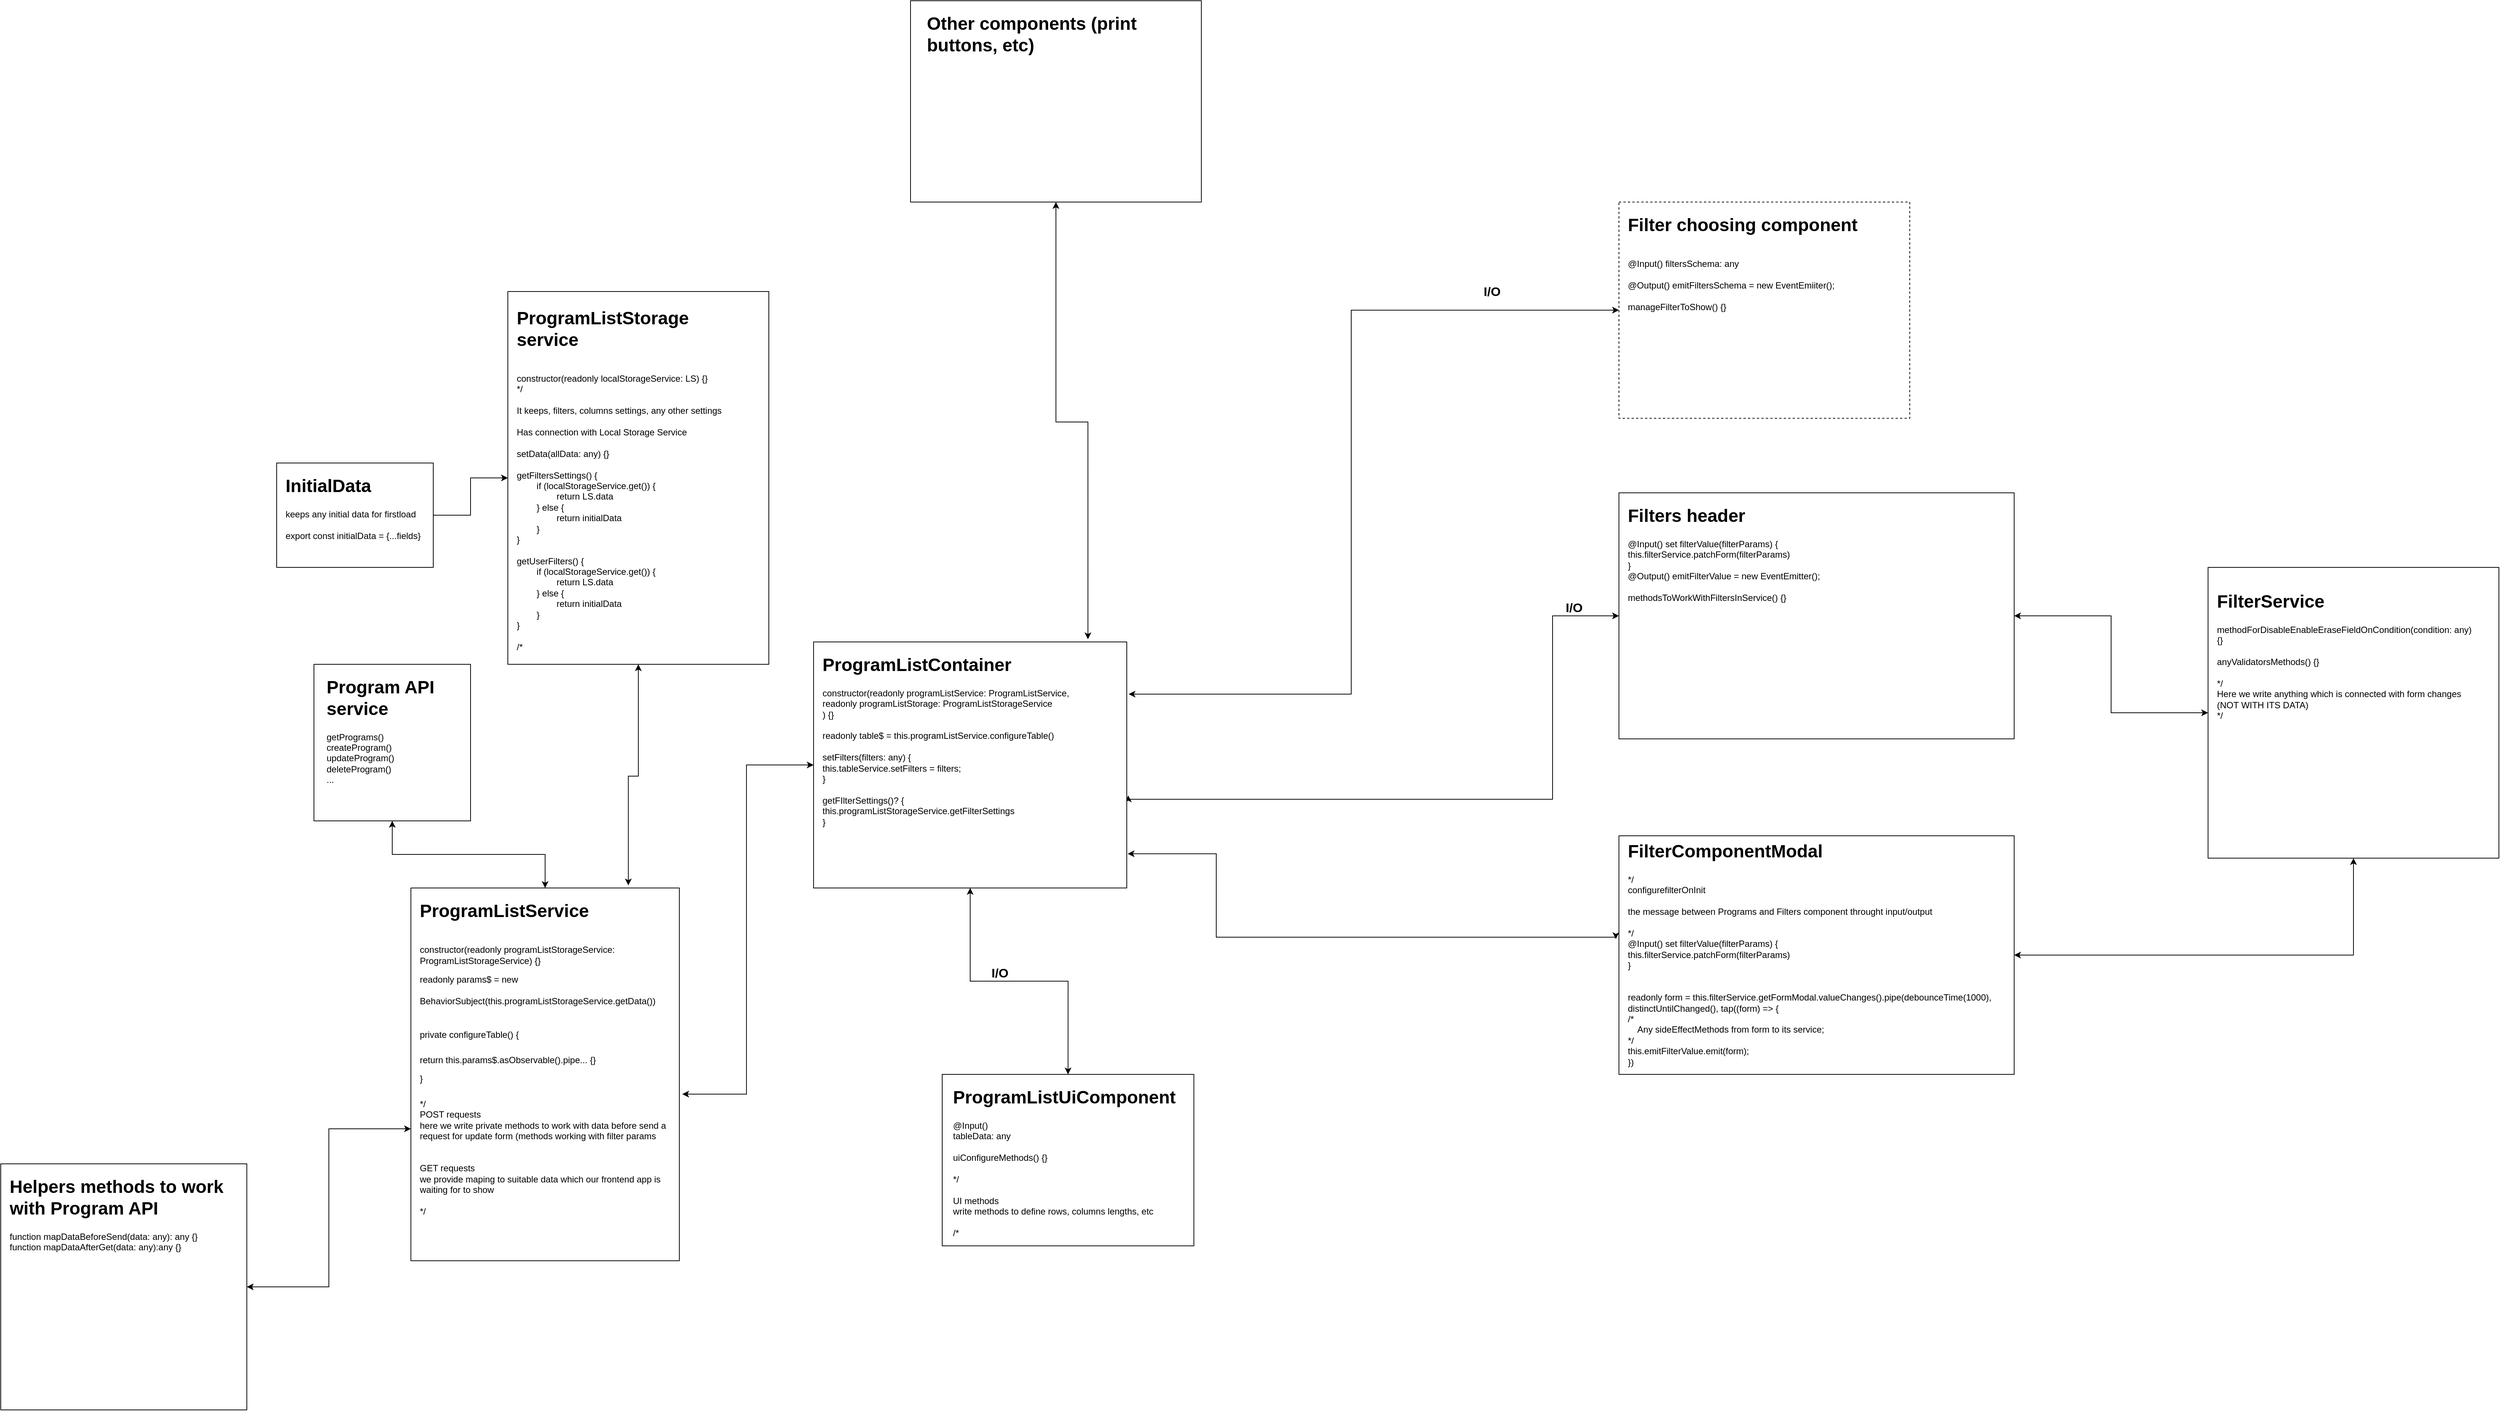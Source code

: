 <mxfile version="24.7.1" type="github">
  <diagram id="C5RBs43oDa-KdzZeNtuy" name="Page-1">
    <mxGraphModel dx="2692" dy="2213" grid="1" gridSize="10" guides="1" tooltips="1" connect="1" arrows="1" fold="1" page="1" pageScale="1" pageWidth="827" pageHeight="1169" math="0" shadow="0">
      <root>
        <mxCell id="WIyWlLk6GJQsqaUBKTNV-0" />
        <mxCell id="WIyWlLk6GJQsqaUBKTNV-1" parent="WIyWlLk6GJQsqaUBKTNV-0" />
        <mxCell id="mHJpHuQM93hfwTMyWl6n-1" value="" style="rounded=0;whiteSpace=wrap;html=1;labelPosition=center;verticalLabelPosition=top;align=center;verticalAlign=bottom;" vertex="1" parent="WIyWlLk6GJQsqaUBKTNV-1">
          <mxGeometry x="442.5" y="450" width="337.5" height="230" as="geometry" />
        </mxCell>
        <mxCell id="mHJpHuQM93hfwTMyWl6n-30" style="edgeStyle=orthogonalEdgeStyle;rounded=0;orthogonalLoop=1;jettySize=auto;html=1;entryX=0.5;entryY=1;entryDx=0;entryDy=0;startArrow=classic;startFill=1;" edge="1" parent="WIyWlLk6GJQsqaUBKTNV-1" source="mHJpHuQM93hfwTMyWl6n-3" target="mHJpHuQM93hfwTMyWl6n-29">
          <mxGeometry relative="1" as="geometry" />
        </mxCell>
        <mxCell id="mHJpHuQM93hfwTMyWl6n-70" style="edgeStyle=orthogonalEdgeStyle;rounded=0;orthogonalLoop=1;jettySize=auto;html=1;entryX=1.003;entryY=0.861;entryDx=0;entryDy=0;entryPerimeter=0;startArrow=classic;startFill=1;exitX=-0.008;exitY=0.433;exitDx=0;exitDy=0;exitPerimeter=0;" edge="1" parent="WIyWlLk6GJQsqaUBKTNV-1" source="mHJpHuQM93hfwTMyWl6n-3" target="mHJpHuQM93hfwTMyWl6n-71">
          <mxGeometry relative="1" as="geometry">
            <mxPoint x="810.44" y="150.0" as="targetPoint" />
            <mxPoint x="1160" y="265.8" as="sourcePoint" />
            <Array as="points">
              <mxPoint x="1346" y="266" />
              <mxPoint x="810" y="266" />
              <mxPoint x="810" y="154" />
            </Array>
          </mxGeometry>
        </mxCell>
        <mxCell id="mHJpHuQM93hfwTMyWl6n-3" value="" style="rounded=0;whiteSpace=wrap;html=1;" vertex="1" parent="WIyWlLk6GJQsqaUBKTNV-1">
          <mxGeometry x="1350" y="130" width="530" height="320" as="geometry" />
        </mxCell>
        <mxCell id="mHJpHuQM93hfwTMyWl6n-20" style="edgeStyle=orthogonalEdgeStyle;rounded=0;orthogonalLoop=1;jettySize=auto;html=1;entryX=0.5;entryY=1;entryDx=0;entryDy=0;startArrow=classic;startFill=1;" edge="1" parent="WIyWlLk6GJQsqaUBKTNV-1" source="mHJpHuQM93hfwTMyWl6n-5" target="mHJpHuQM93hfwTMyWl6n-17">
          <mxGeometry relative="1" as="geometry" />
        </mxCell>
        <mxCell id="mHJpHuQM93hfwTMyWl6n-5" value="&lt;div&gt;&lt;br&gt;&lt;/div&gt;" style="rounded=0;whiteSpace=wrap;html=1;align=center;labelPosition=center;verticalLabelPosition=top;verticalAlign=bottom;" vertex="1" parent="WIyWlLk6GJQsqaUBKTNV-1">
          <mxGeometry x="-270" y="200" width="360" height="500" as="geometry" />
        </mxCell>
        <mxCell id="mHJpHuQM93hfwTMyWl6n-17" value="" style="whiteSpace=wrap;html=1;aspect=fixed;" vertex="1" parent="WIyWlLk6GJQsqaUBKTNV-1">
          <mxGeometry x="-400" y="-100" width="210" height="210" as="geometry" />
        </mxCell>
        <mxCell id="mHJpHuQM93hfwTMyWl6n-18" value="&lt;h1 style=&quot;margin-top: 0px;&quot;&gt;Program API service&lt;/h1&gt;&lt;div&gt;getPrograms()&lt;/div&gt;&lt;div&gt;createProgram()&lt;br&gt;updateProgram()&lt;/div&gt;&lt;div&gt;deleteProgram()&lt;/div&gt;&lt;div&gt;...&lt;/div&gt;" style="text;html=1;whiteSpace=wrap;overflow=hidden;rounded=0;" vertex="1" parent="WIyWlLk6GJQsqaUBKTNV-1">
          <mxGeometry x="-385" y="-90" width="180" height="160" as="geometry" />
        </mxCell>
        <mxCell id="mHJpHuQM93hfwTMyWl6n-21" value="&lt;h1 style=&quot;margin-top: 0px;&quot;&gt;&lt;span style=&quot;background-color: initial;&quot;&gt;ProgramListService&lt;/span&gt;&lt;/h1&gt;&lt;div&gt;&lt;span style=&quot;background-color: initial;&quot;&gt;&lt;br&gt;&lt;/span&gt;&lt;/div&gt;&lt;div&gt;&lt;span style=&quot;background-color: initial;&quot;&gt;constructor(readonly programListStorageService: ProgramListStorageService) {}&lt;/span&gt;&lt;/div&gt;&lt;h1 style=&quot;margin-top: 0px;&quot;&gt;&lt;span style=&quot;font-size: 12px; font-weight: 400;&quot;&gt;readonly params$ = new BehaviorSubject(this.programListStorageService.getData())&lt;/span&gt;&lt;/h1&gt;&lt;h1 style=&quot;margin-top: 0px;&quot;&gt;&lt;span style=&quot;font-size: 12px; font-weight: 400;&quot;&gt;private configureTable() {&lt;/span&gt;&lt;/h1&gt;&lt;div&gt;&lt;span style=&quot;font-size: 12px; font-weight: 400;&quot;&gt;return this.params$.asObservable().pipe... {}&lt;/span&gt;&lt;/div&gt;&lt;h1 style=&quot;margin-top: 0px;&quot;&gt;&lt;span style=&quot;font-size: 12px; font-weight: 400;&quot;&gt;}&lt;/span&gt;&lt;/h1&gt;&lt;div&gt;*/&lt;/div&gt;&lt;div&gt;POST requests&lt;/div&gt;&lt;div&gt;here we write private methods to work with data before send a request for update form (methods working with filter params&lt;/div&gt;&lt;div&gt;&lt;br&gt;&lt;br&gt;GET requests&lt;br&gt;we provide maping to suitable data which our frontend app is waiting for to show&lt;/div&gt;&lt;div&gt;&lt;br&gt;&lt;/div&gt;&lt;div&gt;*/&lt;/div&gt;" style="text;html=1;whiteSpace=wrap;overflow=hidden;rounded=0;" vertex="1" parent="WIyWlLk6GJQsqaUBKTNV-1">
          <mxGeometry x="-260" y="210" width="340" height="450" as="geometry" />
        </mxCell>
        <mxCell id="mHJpHuQM93hfwTMyWl6n-28" value="&lt;h1 style=&quot;margin-top: 0px;&quot;&gt;ProgramListUiComponent&lt;/h1&gt;&lt;div&gt;&lt;span style=&quot;background-color: initial;&quot;&gt;@Input()&lt;br&gt;tableData: any&lt;/span&gt;&lt;/div&gt;&lt;div&gt;&lt;span style=&quot;background-color: initial;&quot;&gt;&lt;br&gt;uiConfigureMethods() {}&lt;/span&gt;&lt;br&gt;&lt;/div&gt;&lt;div&gt;&lt;span style=&quot;background-color: initial;&quot;&gt;&lt;br&gt;&lt;/span&gt;&lt;/div&gt;&lt;div&gt;&lt;span style=&quot;background-color: initial;&quot;&gt;*/&lt;/span&gt;&lt;/div&gt;&lt;div&gt;&lt;span style=&quot;background-color: initial;&quot;&gt;&lt;br&gt;&lt;/span&gt;&lt;/div&gt;&lt;div&gt;UI methods&lt;br&gt;write methods to define rows, columns lengths, etc&lt;span style=&quot;background-color: initial;&quot;&gt;&lt;br&gt;&lt;br&gt;/*&lt;/span&gt;&lt;/div&gt;&lt;div&gt;&lt;br&gt;&lt;/div&gt;&lt;div&gt;&lt;br&gt;&lt;/div&gt;&lt;div&gt;&lt;br&gt;&lt;/div&gt;&lt;div&gt;&lt;br&gt;&lt;/div&gt;&lt;div&gt;&lt;br&gt;&lt;/div&gt;" style="text;html=1;whiteSpace=wrap;overflow=hidden;rounded=0;" vertex="1" parent="WIyWlLk6GJQsqaUBKTNV-1">
          <mxGeometry x="455" y="460" width="315" height="210" as="geometry" />
        </mxCell>
        <mxCell id="mHJpHuQM93hfwTMyWl6n-29" value="" style="whiteSpace=wrap;html=1;aspect=fixed;" vertex="1" parent="WIyWlLk6GJQsqaUBKTNV-1">
          <mxGeometry x="2140" y="-230" width="390" height="390" as="geometry" />
        </mxCell>
        <mxCell id="mHJpHuQM93hfwTMyWl6n-31" value="&lt;h1 style=&quot;margin-top: 0px;&quot;&gt;FilterService&lt;/h1&gt;&lt;div&gt;methodForDisableEnableEraseFieldOnCondition(condition: any) {}&lt;/div&gt;&lt;div&gt;&lt;br&gt;&lt;/div&gt;&lt;div&gt;anyValidatorsMethods() {}&lt;/div&gt;&lt;div&gt;&lt;br&gt;&lt;/div&gt;&lt;div&gt;*/&lt;/div&gt;&lt;div&gt;Here we write anything which is connected with form changes (NOT WITH ITS DATA)&lt;/div&gt;&lt;div&gt;*/&lt;/div&gt;" style="text;html=1;whiteSpace=wrap;overflow=hidden;rounded=0;" vertex="1" parent="WIyWlLk6GJQsqaUBKTNV-1">
          <mxGeometry x="2150" y="-205" width="350" height="340" as="geometry" />
        </mxCell>
        <mxCell id="mHJpHuQM93hfwTMyWl6n-32" value="&lt;h1 style=&quot;margin-top: 0px;&quot;&gt;FilterComponentModal&lt;/h1&gt;&lt;div&gt;*/&lt;/div&gt;&lt;div&gt;configurefilterOnInit&lt;/div&gt;&lt;div&gt;&lt;br&gt;&lt;/div&gt;&lt;div&gt;the message between Programs and Filters component throught input/output&amp;nbsp;&lt;/div&gt;&lt;div&gt;&lt;br&gt;&lt;/div&gt;&lt;div&gt;*/&lt;/div&gt;&lt;div&gt;@Input() set filterValue(filterParams) {&lt;/div&gt;&lt;div&gt;this.filterService.patchForm(&lt;span style=&quot;background-color: initial;&quot;&gt;filterParams&lt;/span&gt;&lt;span style=&quot;background-color: initial;&quot;&gt;)&lt;/span&gt;&lt;/div&gt;&lt;div&gt;}&amp;nbsp;&lt;/div&gt;&lt;div&gt;&lt;br&gt;&lt;/div&gt;&lt;div&gt;&lt;br&gt;&lt;/div&gt;&lt;div&gt;readonly form = this.&lt;span style=&quot;background-color: initial;&quot;&gt;filterService.getF&lt;/span&gt;&lt;span style=&quot;background-color: initial;&quot;&gt;ormModal.valueChanges().pipe(debounceTime(1000), distinctUntilChanged(), tap((form) =&amp;gt; {&lt;/span&gt;&lt;/div&gt;&lt;div&gt;/*&lt;/div&gt;&lt;div&gt;&lt;span style=&quot;background-color: initial;&quot;&gt;&amp;nbsp; &amp;nbsp; Any sideEffectMethods from form to its service;&lt;br&gt;*/&lt;br&gt;this.&lt;/span&gt;emitFilterValue&lt;span style=&quot;background-color: initial;&quot;&gt;.emit(form);&lt;br&gt;})&lt;/span&gt;&lt;/div&gt;" style="text;html=1;whiteSpace=wrap;overflow=hidden;rounded=0;" vertex="1" parent="WIyWlLk6GJQsqaUBKTNV-1">
          <mxGeometry x="1360" y="130" width="510" height="310" as="geometry" />
        </mxCell>
        <mxCell id="mHJpHuQM93hfwTMyWl6n-36" value="" style="whiteSpace=wrap;html=1;aspect=fixed;glass=0;" vertex="1" parent="WIyWlLk6GJQsqaUBKTNV-1">
          <mxGeometry x="-820" y="570" width="330" height="330" as="geometry" />
        </mxCell>
        <mxCell id="mHJpHuQM93hfwTMyWl6n-37" value="&lt;h1 style=&quot;margin-top: 0px;&quot;&gt;Helpers methods to work with Program API&lt;/h1&gt;&lt;div&gt;function mapDataBeforeSend(data: any): any {}&lt;br&gt;function mapDataAfterGet(data: any):any {}&lt;/div&gt;" style="text;html=1;whiteSpace=wrap;overflow=hidden;rounded=0;" vertex="1" parent="WIyWlLk6GJQsqaUBKTNV-1">
          <mxGeometry x="-810" y="580" width="330" height="130" as="geometry" />
        </mxCell>
        <mxCell id="mHJpHuQM93hfwTMyWl6n-38" style="edgeStyle=orthogonalEdgeStyle;rounded=0;orthogonalLoop=1;jettySize=auto;html=1;entryX=0;entryY=0.646;entryDx=0;entryDy=0;entryPerimeter=0;startArrow=classic;startFill=1;" edge="1" parent="WIyWlLk6GJQsqaUBKTNV-1" source="mHJpHuQM93hfwTMyWl6n-36" target="mHJpHuQM93hfwTMyWl6n-5">
          <mxGeometry relative="1" as="geometry" />
        </mxCell>
        <mxCell id="mHJpHuQM93hfwTMyWl6n-39" value="" style="rounded=0;whiteSpace=wrap;html=1;" vertex="1" parent="WIyWlLk6GJQsqaUBKTNV-1">
          <mxGeometry x="400" y="-990" width="390" height="270" as="geometry" />
        </mxCell>
        <mxCell id="mHJpHuQM93hfwTMyWl6n-40" value="&lt;h1 style=&quot;margin-top: 0px;&quot;&gt;Other components (print buttons, etc)&lt;/h1&gt;" style="text;html=1;whiteSpace=wrap;overflow=hidden;rounded=0;" vertex="1" parent="WIyWlLk6GJQsqaUBKTNV-1">
          <mxGeometry x="420" y="-980" width="370" height="250" as="geometry" />
        </mxCell>
        <mxCell id="mHJpHuQM93hfwTMyWl6n-44" value="" style="rounded=0;whiteSpace=wrap;html=1;" vertex="1" parent="WIyWlLk6GJQsqaUBKTNV-1">
          <mxGeometry x="-140" y="-600" width="350" height="500" as="geometry" />
        </mxCell>
        <mxCell id="mHJpHuQM93hfwTMyWl6n-45" value="&lt;h1 style=&quot;margin-top: 0px;&quot;&gt;ProgramListStorage service&lt;/h1&gt;&lt;div&gt;&lt;br&gt;constructor(readonly localStorageService: LS) {}&lt;br&gt;*/&lt;br&gt;&lt;br&gt;It keeps, filters, columns settings, any other settings&lt;/div&gt;&lt;div&gt;&lt;br&gt;&lt;/div&gt;&lt;div&gt;Has connection with Local Storage Service&lt;/div&gt;&lt;div&gt;&lt;br&gt;&lt;/div&gt;&lt;div&gt;setData(allData: any) {}&lt;br&gt;&lt;br&gt;getFiltersSettings() {&lt;/div&gt;&lt;div&gt;&lt;span style=&quot;white-space: pre;&quot;&gt;&#x9;&lt;/span&gt;if (localStorageService.get()) {&lt;br&gt;&lt;span style=&quot;white-space: pre;&quot;&gt;&#x9;&lt;/span&gt;&lt;span style=&quot;white-space: pre;&quot;&gt;&#x9;&lt;/span&gt;return LS.data&lt;br&gt;&lt;span style=&quot;white-space: pre;&quot;&gt;&#x9;&lt;/span&gt;} else {&lt;br&gt;&amp;nbsp;&lt;span style=&quot;white-space: pre;&quot;&gt;&#x9;&lt;/span&gt;&lt;span style=&quot;white-space: pre;&quot;&gt;&#x9;&lt;/span&gt;return initialData&lt;br&gt;&lt;span style=&quot;white-space: pre;&quot;&gt;&#x9;&lt;/span&gt;}&lt;/div&gt;&lt;div&gt;}&lt;/div&gt;&lt;div&gt;&lt;br&gt;&lt;/div&gt;&lt;div&gt;getUserFilters() {&lt;br&gt;&lt;span style=&quot;white-space: pre;&quot;&gt;&#x9;&lt;/span&gt;if (localStorageService.get()) {&lt;br&gt;&lt;span style=&quot;white-space: pre;&quot;&gt;&#x9;&lt;/span&gt;&lt;span style=&quot;white-space: pre;&quot;&gt;&#x9;&lt;/span&gt;return LS.data&lt;br&gt;&lt;span style=&quot;white-space: pre;&quot;&gt;&#x9;&lt;/span&gt;} else {&lt;br&gt;&amp;nbsp;&lt;span style=&quot;white-space: pre;&quot;&gt;&#x9;&lt;/span&gt;&lt;span style=&quot;white-space: pre;&quot;&gt;&#x9;&lt;/span&gt;return initialData&lt;br&gt;&lt;span style=&quot;white-space: pre;&quot;&gt;&#x9;&lt;/span&gt;}&lt;br&gt;}&lt;br&gt;&lt;br&gt;/*&lt;/div&gt;" style="text;html=1;whiteSpace=wrap;overflow=hidden;rounded=0;" vertex="1" parent="WIyWlLk6GJQsqaUBKTNV-1">
          <mxGeometry x="-130" y="-585" width="317.5" height="475" as="geometry" />
        </mxCell>
        <mxCell id="mHJpHuQM93hfwTMyWl6n-49" style="edgeStyle=orthogonalEdgeStyle;rounded=0;orthogonalLoop=1;jettySize=auto;html=1;entryX=0;entryY=0.5;entryDx=0;entryDy=0;startArrow=classic;startFill=1;" edge="1" parent="WIyWlLk6GJQsqaUBKTNV-1" source="mHJpHuQM93hfwTMyWl6n-47" target="mHJpHuQM93hfwTMyWl6n-29">
          <mxGeometry relative="1" as="geometry" />
        </mxCell>
        <mxCell id="mHJpHuQM93hfwTMyWl6n-47" value="" style="rounded=0;whiteSpace=wrap;html=1;" vertex="1" parent="WIyWlLk6GJQsqaUBKTNV-1">
          <mxGeometry x="1350" y="-330" width="530" height="330" as="geometry" />
        </mxCell>
        <mxCell id="mHJpHuQM93hfwTMyWl6n-50" value="&lt;h1 style=&quot;margin-top: 0px;&quot;&gt;Filters header&lt;/h1&gt;&lt;div&gt;@Input() set filterValue(filterParams) {&lt;/div&gt;&lt;div&gt;this.filterService.patchForm(&lt;span style=&quot;background-color: initial;&quot;&gt;filterParams&lt;/span&gt;&lt;span style=&quot;background-color: initial;&quot;&gt;)&lt;/span&gt;&lt;/div&gt;&lt;div&gt;}&amp;nbsp;&lt;/div&gt;&lt;div&gt;@Output()&amp;nbsp;&lt;span style=&quot;background-color: initial;&quot;&gt;emitFilterValue = new EventEmitter();&lt;/span&gt;&lt;/div&gt;&lt;div&gt;&lt;span style=&quot;background-color: initial;&quot;&gt;&lt;br&gt;&lt;/span&gt;&lt;/div&gt;&lt;div&gt;methodsToWorkWithFiltersInService() {}&lt;/div&gt;" style="text;html=1;whiteSpace=wrap;overflow=hidden;rounded=0;" vertex="1" parent="WIyWlLk6GJQsqaUBKTNV-1">
          <mxGeometry x="1360" y="-320" width="510" height="290" as="geometry" />
        </mxCell>
        <mxCell id="mHJpHuQM93hfwTMyWl6n-51" value="&lt;font style=&quot;font-size: 17px;&quot;&gt;&lt;b&gt;I/O&lt;/b&gt;&lt;/font&gt;" style="text;html=1;align=center;verticalAlign=middle;whiteSpace=wrap;rounded=0;" vertex="1" parent="WIyWlLk6GJQsqaUBKTNV-1">
          <mxGeometry x="1260" y="-190" width="60" height="30" as="geometry" />
        </mxCell>
        <mxCell id="mHJpHuQM93hfwTMyWl6n-59" style="edgeStyle=orthogonalEdgeStyle;rounded=0;orthogonalLoop=1;jettySize=auto;html=1;entryX=0;entryY=0.5;entryDx=0;entryDy=0;startArrow=classic;startFill=1;exitX=1.005;exitY=0.624;exitDx=0;exitDy=0;exitPerimeter=0;" edge="1" parent="WIyWlLk6GJQsqaUBKTNV-1" source="mHJpHuQM93hfwTMyWl6n-71" target="mHJpHuQM93hfwTMyWl6n-47">
          <mxGeometry relative="1" as="geometry">
            <mxPoint x="740" y="50" as="sourcePoint" />
            <Array as="points">
              <mxPoint x="692" y="81" />
              <mxPoint x="1261" y="81" />
              <mxPoint x="1261" y="-165" />
            </Array>
          </mxGeometry>
        </mxCell>
        <mxCell id="mHJpHuQM93hfwTMyWl6n-79" style="edgeStyle=orthogonalEdgeStyle;rounded=0;orthogonalLoop=1;jettySize=auto;html=1;entryX=0.5;entryY=0;entryDx=0;entryDy=0;startArrow=classic;startFill=1;" edge="1" parent="WIyWlLk6GJQsqaUBKTNV-1" source="mHJpHuQM93hfwTMyWl6n-71" target="mHJpHuQM93hfwTMyWl6n-1">
          <mxGeometry relative="1" as="geometry" />
        </mxCell>
        <mxCell id="mHJpHuQM93hfwTMyWl6n-71" value="" style="rounded=0;whiteSpace=wrap;html=1;" vertex="1" parent="WIyWlLk6GJQsqaUBKTNV-1">
          <mxGeometry x="270" y="-130" width="420" height="330" as="geometry" />
        </mxCell>
        <mxCell id="mHJpHuQM93hfwTMyWl6n-72" value="&lt;h1 style=&quot;margin-top: 0px;&quot;&gt;ProgramListContainer&lt;/h1&gt;&lt;div&gt;constructor(readonly programListService: ProgramListService,&lt;/div&gt;&lt;div&gt;readonly programListStorage: ProgramListStorageService&lt;/div&gt;&lt;div&gt;) {}&lt;/div&gt;&lt;div&gt;&lt;br&gt;&lt;/div&gt;&lt;div&gt;&lt;div&gt;readonly table$ = this.programListService.configureTable()&lt;/div&gt;&lt;div&gt;&lt;br&gt;&lt;/div&gt;&lt;div&gt;setFilters(filters: any) {&lt;/div&gt;&lt;div&gt;this.tableService.setFilters = filters;&lt;br&gt;}&amp;nbsp;&lt;/div&gt;&lt;div&gt;&lt;br&gt;&lt;/div&gt;&lt;div&gt;getFIlterSettings()? {&lt;/div&gt;&lt;div&gt;this.programListStorageService.getFilterSettings&lt;/div&gt;&lt;div&gt;&lt;span style=&quot;background-color: initial;&quot;&gt;}&lt;/span&gt;&lt;/div&gt;&lt;div&gt;&lt;br&gt;&lt;/div&gt;&lt;div&gt;&lt;br&gt;&lt;/div&gt;&lt;div&gt;&lt;br&gt;&lt;/div&gt;&lt;/div&gt;" style="text;html=1;whiteSpace=wrap;overflow=hidden;rounded=0;" vertex="1" parent="WIyWlLk6GJQsqaUBKTNV-1">
          <mxGeometry x="280" y="-120" width="400" height="310" as="geometry" />
        </mxCell>
        <mxCell id="mHJpHuQM93hfwTMyWl6n-78" style="edgeStyle=orthogonalEdgeStyle;rounded=0;orthogonalLoop=1;jettySize=auto;html=1;entryX=1.011;entryY=0.553;entryDx=0;entryDy=0;entryPerimeter=0;startArrow=classic;startFill=1;" edge="1" parent="WIyWlLk6GJQsqaUBKTNV-1" source="mHJpHuQM93hfwTMyWl6n-71" target="mHJpHuQM93hfwTMyWl6n-5">
          <mxGeometry relative="1" as="geometry">
            <Array as="points">
              <mxPoint x="180" y="35" />
              <mxPoint x="180" y="477" />
            </Array>
          </mxGeometry>
        </mxCell>
        <mxCell id="mHJpHuQM93hfwTMyWl6n-80" value="&lt;font style=&quot;font-size: 17px;&quot;&gt;&lt;b&gt;I/O&lt;/b&gt;&lt;/font&gt;" style="text;html=1;align=center;verticalAlign=middle;whiteSpace=wrap;rounded=0;" vertex="1" parent="WIyWlLk6GJQsqaUBKTNV-1">
          <mxGeometry x="490" y="300" width="60" height="30" as="geometry" />
        </mxCell>
        <mxCell id="mHJpHuQM93hfwTMyWl6n-83" style="edgeStyle=orthogonalEdgeStyle;rounded=0;orthogonalLoop=1;jettySize=auto;html=1;entryX=0.81;entryY=-0.007;entryDx=0;entryDy=0;entryPerimeter=0;startArrow=classic;startFill=1;" edge="1" parent="WIyWlLk6GJQsqaUBKTNV-1" source="mHJpHuQM93hfwTMyWl6n-44" target="mHJpHuQM93hfwTMyWl6n-5">
          <mxGeometry relative="1" as="geometry" />
        </mxCell>
        <mxCell id="mHJpHuQM93hfwTMyWl6n-89" style="edgeStyle=orthogonalEdgeStyle;rounded=0;orthogonalLoop=1;jettySize=auto;html=1;" edge="1" parent="WIyWlLk6GJQsqaUBKTNV-1" source="mHJpHuQM93hfwTMyWl6n-84" target="mHJpHuQM93hfwTMyWl6n-44">
          <mxGeometry relative="1" as="geometry" />
        </mxCell>
        <mxCell id="mHJpHuQM93hfwTMyWl6n-84" value="" style="rounded=0;whiteSpace=wrap;html=1;" vertex="1" parent="WIyWlLk6GJQsqaUBKTNV-1">
          <mxGeometry x="-450" y="-370" width="210" height="140" as="geometry" />
        </mxCell>
        <mxCell id="mHJpHuQM93hfwTMyWl6n-85" value="&lt;h1 style=&quot;margin-top: 0px;&quot;&gt;InitialData&lt;/h1&gt;&lt;div&gt;keeps any initial data for firstload&lt;/div&gt;&lt;div&gt;&lt;br&gt;&lt;/div&gt;&lt;div&gt;export const initialData = {...fields}&lt;/div&gt;" style="text;html=1;whiteSpace=wrap;overflow=hidden;rounded=0;" vertex="1" parent="WIyWlLk6GJQsqaUBKTNV-1">
          <mxGeometry x="-440" y="-360" width="190" height="120" as="geometry" />
        </mxCell>
        <mxCell id="mHJpHuQM93hfwTMyWl6n-97" style="edgeStyle=orthogonalEdgeStyle;rounded=0;orthogonalLoop=1;jettySize=auto;html=1;startArrow=classic;startFill=1;entryX=1.006;entryY=0.212;entryDx=0;entryDy=0;entryPerimeter=0;" edge="1" parent="WIyWlLk6GJQsqaUBKTNV-1" source="mHJpHuQM93hfwTMyWl6n-93" target="mHJpHuQM93hfwTMyWl6n-71">
          <mxGeometry relative="1" as="geometry">
            <mxPoint x="700" y="-60" as="targetPoint" />
            <Array as="points">
              <mxPoint x="991" y="-575" />
              <mxPoint x="991" y="-60" />
            </Array>
          </mxGeometry>
        </mxCell>
        <mxCell id="mHJpHuQM93hfwTMyWl6n-93" value="" style="rounded=0;whiteSpace=wrap;html=1;dashed=1;" vertex="1" parent="WIyWlLk6GJQsqaUBKTNV-1">
          <mxGeometry x="1350" y="-720" width="390" height="290" as="geometry" />
        </mxCell>
        <mxCell id="mHJpHuQM93hfwTMyWl6n-96" value="&lt;h1 style=&quot;margin-top: 0px;&quot;&gt;Filter choosing component&lt;/h1&gt;&lt;div&gt;&lt;br&gt;&lt;/div&gt;&lt;div&gt;@Input() filtersSchema: any&lt;/div&gt;&lt;div&gt;&lt;br&gt;&lt;/div&gt;&lt;div&gt;@Output() emitFiltersSchema = new EventEmiiter();&lt;/div&gt;&lt;div&gt;&lt;br&gt;&lt;/div&gt;&lt;div&gt;manageFilterToShow() {}&lt;/div&gt;" style="text;html=1;whiteSpace=wrap;overflow=hidden;rounded=0;" vertex="1" parent="WIyWlLk6GJQsqaUBKTNV-1">
          <mxGeometry x="1360" y="-710" width="370" height="270" as="geometry" />
        </mxCell>
        <mxCell id="mHJpHuQM93hfwTMyWl6n-98" value="&lt;font style=&quot;font-size: 17px;&quot;&gt;&lt;b&gt;I/O&lt;/b&gt;&lt;/font&gt;" style="text;html=1;align=center;verticalAlign=middle;whiteSpace=wrap;rounded=0;" vertex="1" parent="WIyWlLk6GJQsqaUBKTNV-1">
          <mxGeometry x="1150" y="-614" width="60" height="30" as="geometry" />
        </mxCell>
        <mxCell id="mHJpHuQM93hfwTMyWl6n-105" style="edgeStyle=orthogonalEdgeStyle;rounded=0;orthogonalLoop=1;jettySize=auto;html=1;entryX=0.876;entryY=-0.011;entryDx=0;entryDy=0;entryPerimeter=0;startArrow=classic;startFill=1;" edge="1" parent="WIyWlLk6GJQsqaUBKTNV-1" source="mHJpHuQM93hfwTMyWl6n-39" target="mHJpHuQM93hfwTMyWl6n-71">
          <mxGeometry relative="1" as="geometry" />
        </mxCell>
      </root>
    </mxGraphModel>
  </diagram>
</mxfile>
